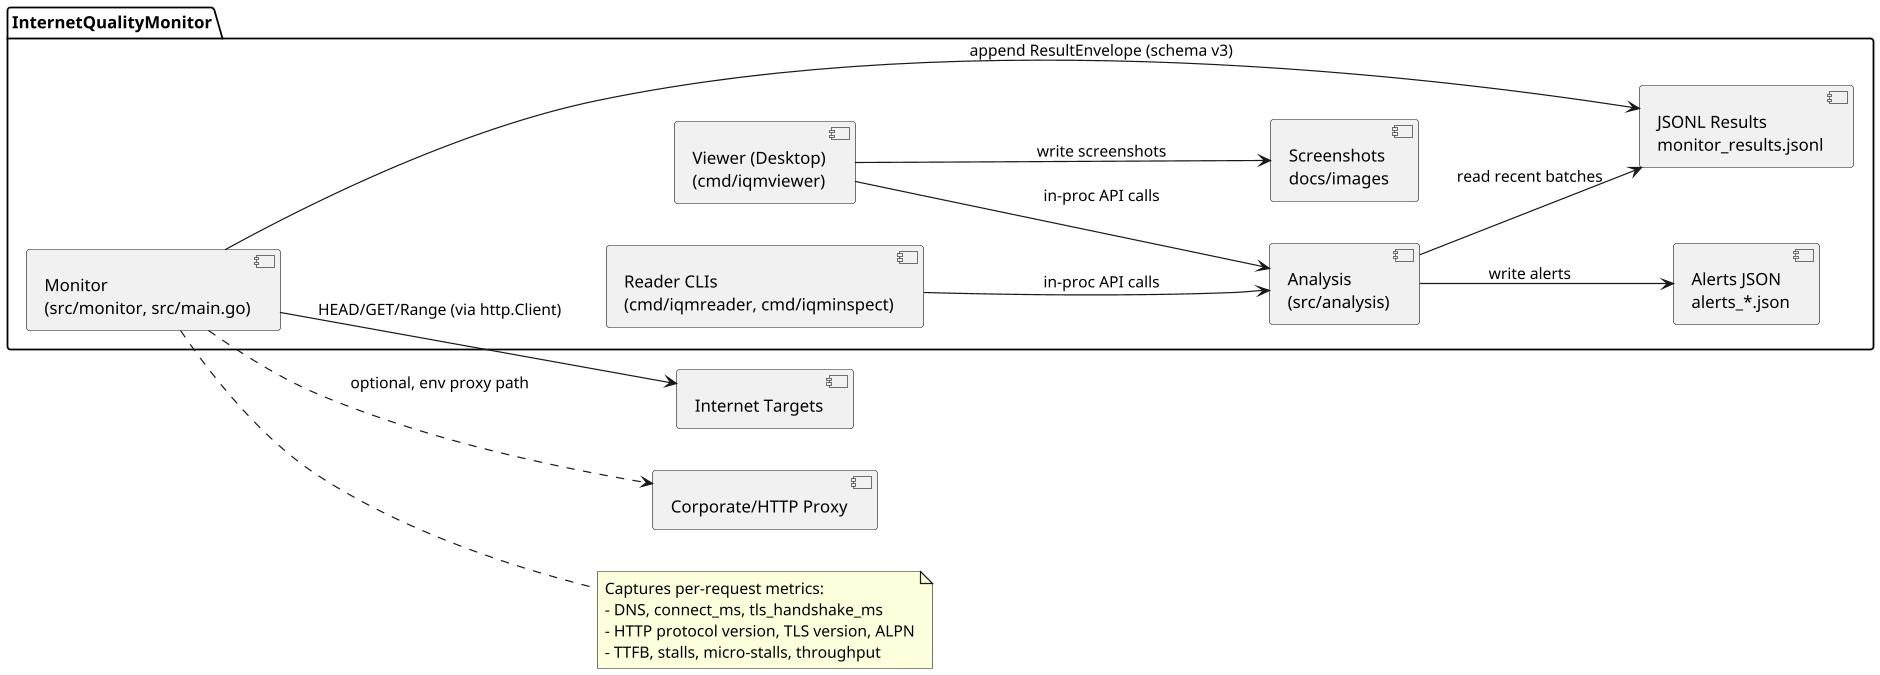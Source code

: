 @startuml IQMComponents
left to right direction
scale 1.2
package "InternetQualityMonitor" {
  [Monitor\n(src/monitor, src/main.go)] as Monitor
  [Analysis\n(src/analysis)] as Analysis
  [Viewer (Desktop)\n(cmd/iqmviewer)] as Viewer
  [Reader CLIs\n(cmd/iqmreader, cmd/iqminspect)] as Readers
  [JSONL Results\nmonitor_results.jsonl] as JSONL
  [Alerts JSON\nalerts_*.json] as Alerts
  [Screenshots\ndocs/images] as Shots
}

[Internet Targets] as Targets
[Corporate/HTTP Proxy] as Proxy

Monitor --> JSONL : append ResultEnvelope (schema v3)
note right of Monitor
Captures per-request metrics:
- DNS, connect_ms, tls_handshake_ms
- HTTP protocol version, TLS version, ALPN
- TTFB, stalls, micro-stalls, throughput
end note
Analysis --> JSONL : read recent batches
Viewer --> Analysis : in‑proc API calls
Readers --> Analysis : in‑proc API calls
Analysis --> Alerts : write alerts
Viewer --> Shots : write screenshots

' Keep Monitor and Viewer at the same visual rank
Monitor -[hidden]- Viewer

Monitor --> Targets : HEAD/GET/Range (via http.Client)
Monitor ..> Proxy : optional, env proxy path
@enduml
